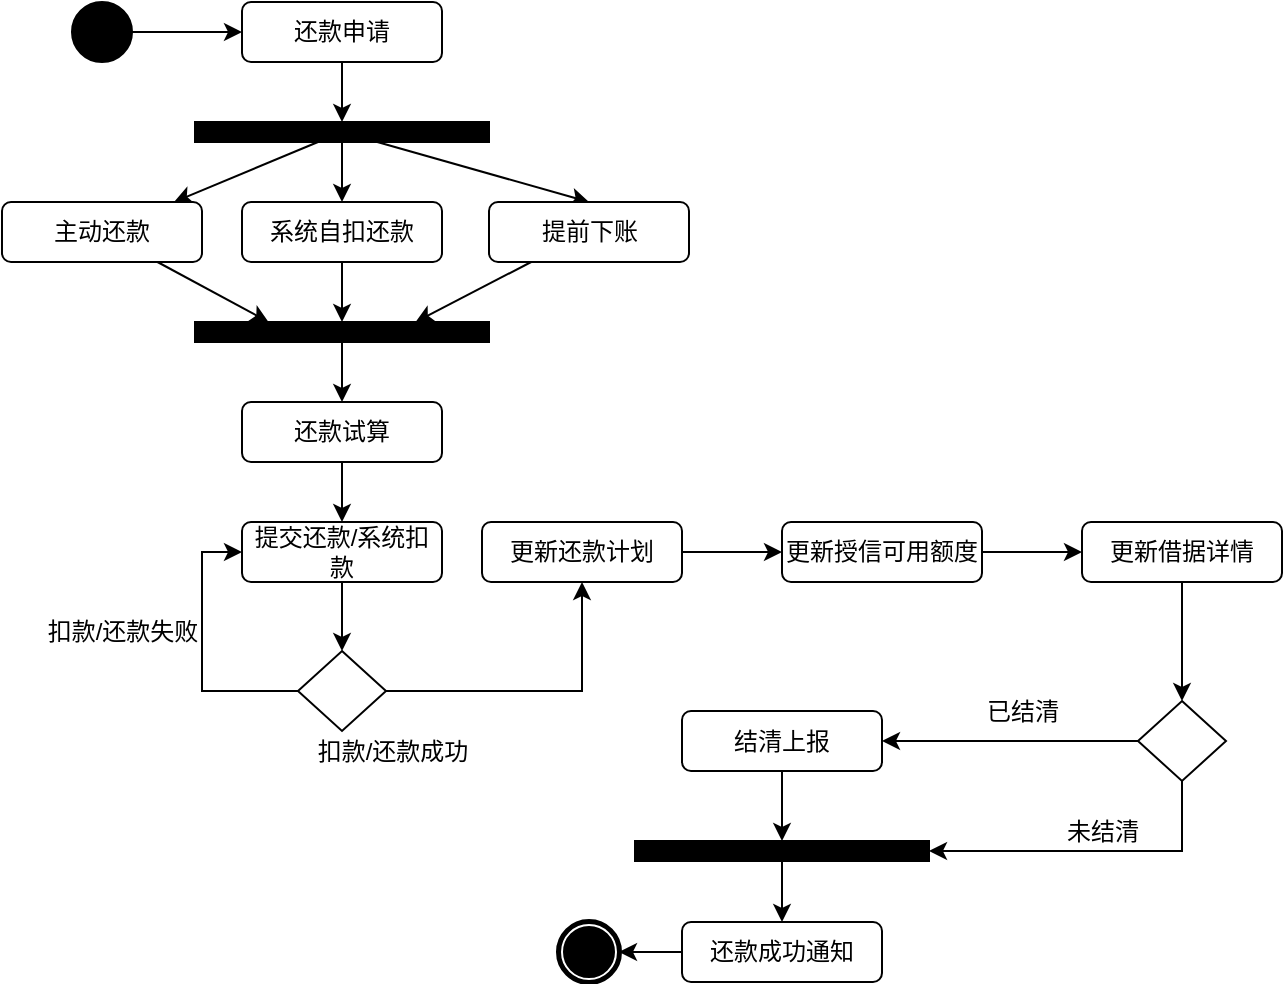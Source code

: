 <mxfile version="21.6.6" type="github">
  <diagram name="第 1 页" id="TjHyPGN3CzpbcQc78Ti-">
    <mxGraphModel dx="1166" dy="775" grid="1" gridSize="10" guides="1" tooltips="1" connect="1" arrows="1" fold="1" page="1" pageScale="1" pageWidth="827" pageHeight="1169" math="0" shadow="0">
      <root>
        <mxCell id="0" />
        <mxCell id="1" parent="0" />
        <mxCell id="1c2kbWQBWxUN6-63R94X-3" value="" style="edgeStyle=orthogonalEdgeStyle;rounded=0;orthogonalLoop=1;jettySize=auto;html=1;" parent="1" source="1c2kbWQBWxUN6-63R94X-1" target="1c2kbWQBWxUN6-63R94X-2" edge="1">
          <mxGeometry relative="1" as="geometry" />
        </mxCell>
        <mxCell id="1c2kbWQBWxUN6-63R94X-1" value="" style="ellipse;whiteSpace=wrap;html=1;rounded=0;shadow=0;comic=0;labelBackgroundColor=none;strokeWidth=1;fillColor=#000000;fontFamily=Verdana;fontSize=12;align=center;" parent="1" vertex="1">
          <mxGeometry x="145" y="260" width="30" height="30" as="geometry" />
        </mxCell>
        <mxCell id="1c2kbWQBWxUN6-63R94X-5" style="edgeStyle=orthogonalEdgeStyle;rounded=0;orthogonalLoop=1;jettySize=auto;html=1;entryX=0.5;entryY=0;entryDx=0;entryDy=0;" parent="1" source="1c2kbWQBWxUN6-63R94X-2" target="1c2kbWQBWxUN6-63R94X-4" edge="1">
          <mxGeometry relative="1" as="geometry" />
        </mxCell>
        <mxCell id="1c2kbWQBWxUN6-63R94X-2" value="还款申请" style="rounded=1;whiteSpace=wrap;html=1;" parent="1" vertex="1">
          <mxGeometry x="230" y="260" width="100" height="30" as="geometry" />
        </mxCell>
        <mxCell id="1c2kbWQBWxUN6-63R94X-10" style="rounded=0;orthogonalLoop=1;jettySize=auto;html=1;" parent="1" source="1c2kbWQBWxUN6-63R94X-4" target="1c2kbWQBWxUN6-63R94X-6" edge="1">
          <mxGeometry relative="1" as="geometry" />
        </mxCell>
        <mxCell id="1c2kbWQBWxUN6-63R94X-11" value="" style="edgeStyle=orthogonalEdgeStyle;rounded=0;orthogonalLoop=1;jettySize=auto;html=1;" parent="1" source="1c2kbWQBWxUN6-63R94X-4" target="1c2kbWQBWxUN6-63R94X-8" edge="1">
          <mxGeometry relative="1" as="geometry" />
        </mxCell>
        <mxCell id="1c2kbWQBWxUN6-63R94X-12" style="rounded=0;orthogonalLoop=1;jettySize=auto;html=1;entryX=0.5;entryY=0;entryDx=0;entryDy=0;" parent="1" source="1c2kbWQBWxUN6-63R94X-4" target="1c2kbWQBWxUN6-63R94X-9" edge="1">
          <mxGeometry relative="1" as="geometry" />
        </mxCell>
        <mxCell id="1c2kbWQBWxUN6-63R94X-4" value="" style="whiteSpace=wrap;html=1;rounded=0;shadow=0;comic=0;labelBackgroundColor=none;strokeWidth=1;fillColor=#000000;fontFamily=Verdana;fontSize=12;align=center;rotation=0;" parent="1" vertex="1">
          <mxGeometry x="206.5" y="320" width="147" height="10" as="geometry" />
        </mxCell>
        <mxCell id="1c2kbWQBWxUN6-63R94X-14" style="rounded=0;orthogonalLoop=1;jettySize=auto;html=1;entryX=0.25;entryY=0;entryDx=0;entryDy=0;" parent="1" source="1c2kbWQBWxUN6-63R94X-6" target="1c2kbWQBWxUN6-63R94X-13" edge="1">
          <mxGeometry relative="1" as="geometry" />
        </mxCell>
        <mxCell id="1c2kbWQBWxUN6-63R94X-6" value="主动还款" style="rounded=1;whiteSpace=wrap;html=1;" parent="1" vertex="1">
          <mxGeometry x="110" y="360" width="100" height="30" as="geometry" />
        </mxCell>
        <mxCell id="1c2kbWQBWxUN6-63R94X-17" style="edgeStyle=orthogonalEdgeStyle;rounded=0;orthogonalLoop=1;jettySize=auto;html=1;entryX=0.5;entryY=0;entryDx=0;entryDy=0;" parent="1" source="1c2kbWQBWxUN6-63R94X-8" target="1c2kbWQBWxUN6-63R94X-13" edge="1">
          <mxGeometry relative="1" as="geometry" />
        </mxCell>
        <mxCell id="1c2kbWQBWxUN6-63R94X-8" value="系统自扣还款" style="rounded=1;whiteSpace=wrap;html=1;" parent="1" vertex="1">
          <mxGeometry x="230" y="360" width="100" height="30" as="geometry" />
        </mxCell>
        <mxCell id="1c2kbWQBWxUN6-63R94X-19" style="rounded=0;orthogonalLoop=1;jettySize=auto;html=1;entryX=0.75;entryY=0;entryDx=0;entryDy=0;" parent="1" source="1c2kbWQBWxUN6-63R94X-9" target="1c2kbWQBWxUN6-63R94X-13" edge="1">
          <mxGeometry relative="1" as="geometry" />
        </mxCell>
        <mxCell id="1c2kbWQBWxUN6-63R94X-9" value="提前下账" style="rounded=1;whiteSpace=wrap;html=1;" parent="1" vertex="1">
          <mxGeometry x="353.5" y="360" width="100" height="30" as="geometry" />
        </mxCell>
        <mxCell id="1c2kbWQBWxUN6-63R94X-21" value="" style="edgeStyle=orthogonalEdgeStyle;rounded=0;orthogonalLoop=1;jettySize=auto;html=1;" parent="1" source="1c2kbWQBWxUN6-63R94X-13" target="1c2kbWQBWxUN6-63R94X-20" edge="1">
          <mxGeometry relative="1" as="geometry" />
        </mxCell>
        <mxCell id="1c2kbWQBWxUN6-63R94X-13" value="" style="whiteSpace=wrap;html=1;rounded=0;shadow=0;comic=0;labelBackgroundColor=none;strokeWidth=1;fillColor=#000000;fontFamily=Verdana;fontSize=12;align=center;rotation=0;" parent="1" vertex="1">
          <mxGeometry x="206.5" y="420" width="147" height="10" as="geometry" />
        </mxCell>
        <mxCell id="1c2kbWQBWxUN6-63R94X-23" value="" style="edgeStyle=orthogonalEdgeStyle;rounded=0;orthogonalLoop=1;jettySize=auto;html=1;" parent="1" source="1c2kbWQBWxUN6-63R94X-20" target="1c2kbWQBWxUN6-63R94X-22" edge="1">
          <mxGeometry relative="1" as="geometry" />
        </mxCell>
        <mxCell id="1c2kbWQBWxUN6-63R94X-20" value="还款试算" style="rounded=1;whiteSpace=wrap;html=1;" parent="1" vertex="1">
          <mxGeometry x="230" y="460" width="100" height="30" as="geometry" />
        </mxCell>
        <mxCell id="1c2kbWQBWxUN6-63R94X-25" value="" style="edgeStyle=orthogonalEdgeStyle;rounded=0;orthogonalLoop=1;jettySize=auto;html=1;" parent="1" source="1c2kbWQBWxUN6-63R94X-22" target="1c2kbWQBWxUN6-63R94X-24" edge="1">
          <mxGeometry relative="1" as="geometry" />
        </mxCell>
        <mxCell id="1c2kbWQBWxUN6-63R94X-22" value="提交还款/系统扣款" style="rounded=1;whiteSpace=wrap;html=1;" parent="1" vertex="1">
          <mxGeometry x="230" y="520" width="100" height="30" as="geometry" />
        </mxCell>
        <mxCell id="1c2kbWQBWxUN6-63R94X-26" style="edgeStyle=orthogonalEdgeStyle;rounded=0;orthogonalLoop=1;jettySize=auto;html=1;entryX=0;entryY=0.5;entryDx=0;entryDy=0;exitX=0;exitY=0.5;exitDx=0;exitDy=0;" parent="1" source="1c2kbWQBWxUN6-63R94X-24" target="1c2kbWQBWxUN6-63R94X-22" edge="1">
          <mxGeometry relative="1" as="geometry" />
        </mxCell>
        <mxCell id="1c2kbWQBWxUN6-63R94X-29" value="" style="edgeStyle=orthogonalEdgeStyle;rounded=0;orthogonalLoop=1;jettySize=auto;html=1;" parent="1" source="1c2kbWQBWxUN6-63R94X-24" target="1c2kbWQBWxUN6-63R94X-28" edge="1">
          <mxGeometry relative="1" as="geometry" />
        </mxCell>
        <mxCell id="1c2kbWQBWxUN6-63R94X-24" value="" style="rhombus;whiteSpace=wrap;html=1;" parent="1" vertex="1">
          <mxGeometry x="258" y="584.5" width="44" height="40" as="geometry" />
        </mxCell>
        <mxCell id="1c2kbWQBWxUN6-63R94X-27" value="扣款/还款失败" style="text;html=1;align=center;verticalAlign=middle;resizable=0;points=[];autosize=1;strokeColor=none;fillColor=none;" parent="1" vertex="1">
          <mxGeometry x="120" y="560" width="100" height="30" as="geometry" />
        </mxCell>
        <mxCell id="1c2kbWQBWxUN6-63R94X-31" value="" style="edgeStyle=orthogonalEdgeStyle;rounded=0;orthogonalLoop=1;jettySize=auto;html=1;" parent="1" source="1c2kbWQBWxUN6-63R94X-28" target="1c2kbWQBWxUN6-63R94X-30" edge="1">
          <mxGeometry relative="1" as="geometry" />
        </mxCell>
        <mxCell id="1c2kbWQBWxUN6-63R94X-28" value="更新还款计划" style="rounded=1;whiteSpace=wrap;html=1;" parent="1" vertex="1">
          <mxGeometry x="350" y="520" width="100" height="30" as="geometry" />
        </mxCell>
        <mxCell id="1c2kbWQBWxUN6-63R94X-33" value="" style="edgeStyle=orthogonalEdgeStyle;rounded=0;orthogonalLoop=1;jettySize=auto;html=1;entryX=0;entryY=0.5;entryDx=0;entryDy=0;" parent="1" source="1c2kbWQBWxUN6-63R94X-30" target="1c2kbWQBWxUN6-63R94X-34" edge="1">
          <mxGeometry relative="1" as="geometry">
            <mxPoint x="590" y="605" as="targetPoint" />
          </mxGeometry>
        </mxCell>
        <mxCell id="1c2kbWQBWxUN6-63R94X-30" value="更新授信可用额度" style="rounded=1;whiteSpace=wrap;html=1;" parent="1" vertex="1">
          <mxGeometry x="500" y="520" width="100" height="30" as="geometry" />
        </mxCell>
        <mxCell id="1c2kbWQBWxUN6-63R94X-37" value="" style="edgeStyle=orthogonalEdgeStyle;rounded=0;orthogonalLoop=1;jettySize=auto;html=1;" parent="1" source="1c2kbWQBWxUN6-63R94X-34" target="1c2kbWQBWxUN6-63R94X-36" edge="1">
          <mxGeometry relative="1" as="geometry" />
        </mxCell>
        <mxCell id="1c2kbWQBWxUN6-63R94X-34" value="更新借据详情" style="rounded=1;whiteSpace=wrap;html=1;" parent="1" vertex="1">
          <mxGeometry x="650" y="520" width="100" height="30" as="geometry" />
        </mxCell>
        <mxCell id="1c2kbWQBWxUN6-63R94X-35" value="扣款/还款成功" style="text;html=1;align=center;verticalAlign=middle;resizable=0;points=[];autosize=1;strokeColor=none;fillColor=none;" parent="1" vertex="1">
          <mxGeometry x="255" y="619.5" width="100" height="30" as="geometry" />
        </mxCell>
        <mxCell id="1c2kbWQBWxUN6-63R94X-39" value="" style="edgeStyle=orthogonalEdgeStyle;rounded=0;orthogonalLoop=1;jettySize=auto;html=1;" parent="1" source="1c2kbWQBWxUN6-63R94X-36" target="1c2kbWQBWxUN6-63R94X-38" edge="1">
          <mxGeometry relative="1" as="geometry" />
        </mxCell>
        <mxCell id="1c2kbWQBWxUN6-63R94X-44" style="edgeStyle=orthogonalEdgeStyle;rounded=0;orthogonalLoop=1;jettySize=auto;html=1;entryX=1;entryY=0.5;entryDx=0;entryDy=0;exitX=0.5;exitY=1;exitDx=0;exitDy=0;" parent="1" source="1c2kbWQBWxUN6-63R94X-36" target="1c2kbWQBWxUN6-63R94X-41" edge="1">
          <mxGeometry relative="1" as="geometry" />
        </mxCell>
        <mxCell id="1c2kbWQBWxUN6-63R94X-36" value="" style="rhombus;whiteSpace=wrap;html=1;" parent="1" vertex="1">
          <mxGeometry x="678" y="609.5" width="44" height="40" as="geometry" />
        </mxCell>
        <mxCell id="1c2kbWQBWxUN6-63R94X-43" value="" style="edgeStyle=orthogonalEdgeStyle;rounded=0;orthogonalLoop=1;jettySize=auto;html=1;" parent="1" source="1c2kbWQBWxUN6-63R94X-38" target="1c2kbWQBWxUN6-63R94X-41" edge="1">
          <mxGeometry relative="1" as="geometry" />
        </mxCell>
        <mxCell id="1c2kbWQBWxUN6-63R94X-38" value="结清上报" style="rounded=1;whiteSpace=wrap;html=1;" parent="1" vertex="1">
          <mxGeometry x="450" y="614.5" width="100" height="30" as="geometry" />
        </mxCell>
        <mxCell id="1c2kbWQBWxUN6-63R94X-40" value="已结清" style="text;html=1;align=center;verticalAlign=middle;resizable=0;points=[];autosize=1;strokeColor=none;fillColor=none;" parent="1" vertex="1">
          <mxGeometry x="590" y="600" width="60" height="30" as="geometry" />
        </mxCell>
        <mxCell id="1c2kbWQBWxUN6-63R94X-47" value="" style="edgeStyle=orthogonalEdgeStyle;rounded=0;orthogonalLoop=1;jettySize=auto;html=1;" parent="1" source="1c2kbWQBWxUN6-63R94X-41" target="1c2kbWQBWxUN6-63R94X-46" edge="1">
          <mxGeometry relative="1" as="geometry" />
        </mxCell>
        <mxCell id="1c2kbWQBWxUN6-63R94X-41" value="" style="whiteSpace=wrap;html=1;rounded=0;shadow=0;comic=0;labelBackgroundColor=none;strokeWidth=1;fillColor=#000000;fontFamily=Verdana;fontSize=12;align=center;rotation=0;" parent="1" vertex="1">
          <mxGeometry x="426.5" y="679.5" width="147" height="10" as="geometry" />
        </mxCell>
        <mxCell id="1c2kbWQBWxUN6-63R94X-45" value="未结清" style="text;html=1;align=center;verticalAlign=middle;resizable=0;points=[];autosize=1;strokeColor=none;fillColor=none;" parent="1" vertex="1">
          <mxGeometry x="630" y="659.5" width="60" height="30" as="geometry" />
        </mxCell>
        <mxCell id="1c2kbWQBWxUN6-63R94X-49" value="" style="edgeStyle=orthogonalEdgeStyle;rounded=0;orthogonalLoop=1;jettySize=auto;html=1;" parent="1" source="1c2kbWQBWxUN6-63R94X-46" target="1c2kbWQBWxUN6-63R94X-48" edge="1">
          <mxGeometry relative="1" as="geometry" />
        </mxCell>
        <mxCell id="1c2kbWQBWxUN6-63R94X-46" value="还款成功通知" style="rounded=1;whiteSpace=wrap;html=1;" parent="1" vertex="1">
          <mxGeometry x="450" y="720" width="100" height="30" as="geometry" />
        </mxCell>
        <mxCell id="1c2kbWQBWxUN6-63R94X-48" value="" style="shape=mxgraph.bpmn.shape;html=1;verticalLabelPosition=bottom;labelBackgroundColor=#ffffff;verticalAlign=top;perimeter=ellipsePerimeter;outline=end;symbol=terminate;rounded=0;shadow=0;comic=0;strokeWidth=1;fontFamily=Verdana;fontSize=12;align=center;" parent="1" vertex="1">
          <mxGeometry x="388.5" y="720" width="30" height="30" as="geometry" />
        </mxCell>
      </root>
    </mxGraphModel>
  </diagram>
</mxfile>
